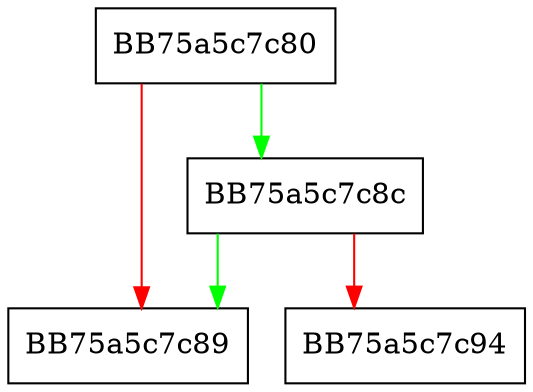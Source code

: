 digraph NeedsUpdate {
  node [shape="box"];
  graph [splines=ortho];
  BB75a5c7c80 -> BB75a5c7c8c [color="green"];
  BB75a5c7c80 -> BB75a5c7c89 [color="red"];
  BB75a5c7c8c -> BB75a5c7c89 [color="green"];
  BB75a5c7c8c -> BB75a5c7c94 [color="red"];
}